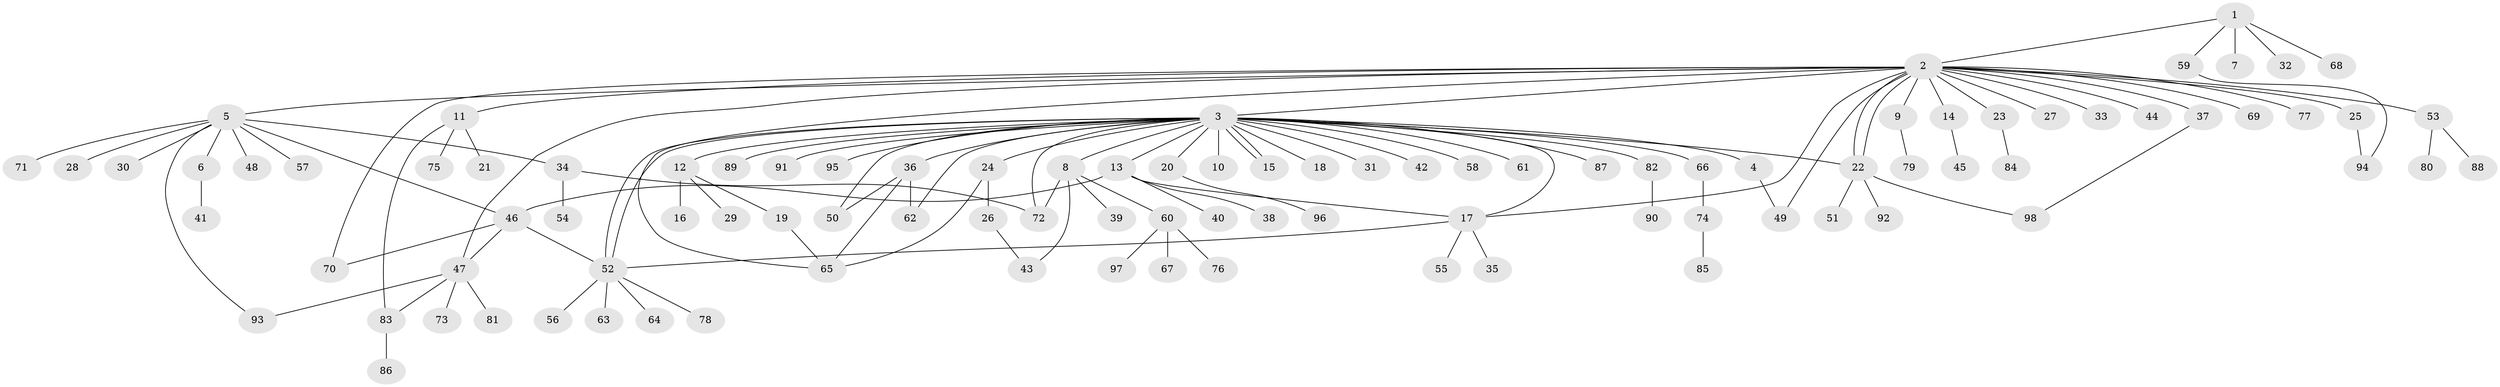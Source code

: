 // Generated by graph-tools (version 1.1) at 2025/49/03/09/25 03:49:48]
// undirected, 98 vertices, 121 edges
graph export_dot {
graph [start="1"]
  node [color=gray90,style=filled];
  1;
  2;
  3;
  4;
  5;
  6;
  7;
  8;
  9;
  10;
  11;
  12;
  13;
  14;
  15;
  16;
  17;
  18;
  19;
  20;
  21;
  22;
  23;
  24;
  25;
  26;
  27;
  28;
  29;
  30;
  31;
  32;
  33;
  34;
  35;
  36;
  37;
  38;
  39;
  40;
  41;
  42;
  43;
  44;
  45;
  46;
  47;
  48;
  49;
  50;
  51;
  52;
  53;
  54;
  55;
  56;
  57;
  58;
  59;
  60;
  61;
  62;
  63;
  64;
  65;
  66;
  67;
  68;
  69;
  70;
  71;
  72;
  73;
  74;
  75;
  76;
  77;
  78;
  79;
  80;
  81;
  82;
  83;
  84;
  85;
  86;
  87;
  88;
  89;
  90;
  91;
  92;
  93;
  94;
  95;
  96;
  97;
  98;
  1 -- 2;
  1 -- 7;
  1 -- 32;
  1 -- 59;
  1 -- 68;
  2 -- 3;
  2 -- 5;
  2 -- 9;
  2 -- 11;
  2 -- 14;
  2 -- 17;
  2 -- 22;
  2 -- 22;
  2 -- 23;
  2 -- 25;
  2 -- 27;
  2 -- 33;
  2 -- 37;
  2 -- 44;
  2 -- 47;
  2 -- 49;
  2 -- 53;
  2 -- 65;
  2 -- 69;
  2 -- 70;
  2 -- 77;
  3 -- 4;
  3 -- 8;
  3 -- 10;
  3 -- 12;
  3 -- 13;
  3 -- 15;
  3 -- 15;
  3 -- 17;
  3 -- 18;
  3 -- 20;
  3 -- 22;
  3 -- 24;
  3 -- 31;
  3 -- 36;
  3 -- 42;
  3 -- 50;
  3 -- 52;
  3 -- 52;
  3 -- 58;
  3 -- 61;
  3 -- 62;
  3 -- 66;
  3 -- 72;
  3 -- 82;
  3 -- 87;
  3 -- 89;
  3 -- 91;
  3 -- 95;
  4 -- 49;
  5 -- 6;
  5 -- 28;
  5 -- 30;
  5 -- 34;
  5 -- 46;
  5 -- 48;
  5 -- 57;
  5 -- 71;
  5 -- 93;
  6 -- 41;
  8 -- 39;
  8 -- 43;
  8 -- 60;
  8 -- 72;
  9 -- 79;
  11 -- 21;
  11 -- 75;
  11 -- 83;
  12 -- 16;
  12 -- 19;
  12 -- 29;
  13 -- 17;
  13 -- 38;
  13 -- 40;
  13 -- 46;
  14 -- 45;
  17 -- 35;
  17 -- 52;
  17 -- 55;
  19 -- 65;
  20 -- 96;
  22 -- 51;
  22 -- 92;
  22 -- 98;
  23 -- 84;
  24 -- 26;
  24 -- 65;
  25 -- 94;
  26 -- 43;
  34 -- 54;
  34 -- 72;
  36 -- 50;
  36 -- 62;
  36 -- 65;
  37 -- 98;
  46 -- 47;
  46 -- 52;
  46 -- 70;
  47 -- 73;
  47 -- 81;
  47 -- 83;
  47 -- 93;
  52 -- 56;
  52 -- 63;
  52 -- 64;
  52 -- 78;
  53 -- 80;
  53 -- 88;
  59 -- 94;
  60 -- 67;
  60 -- 76;
  60 -- 97;
  66 -- 74;
  74 -- 85;
  82 -- 90;
  83 -- 86;
}
